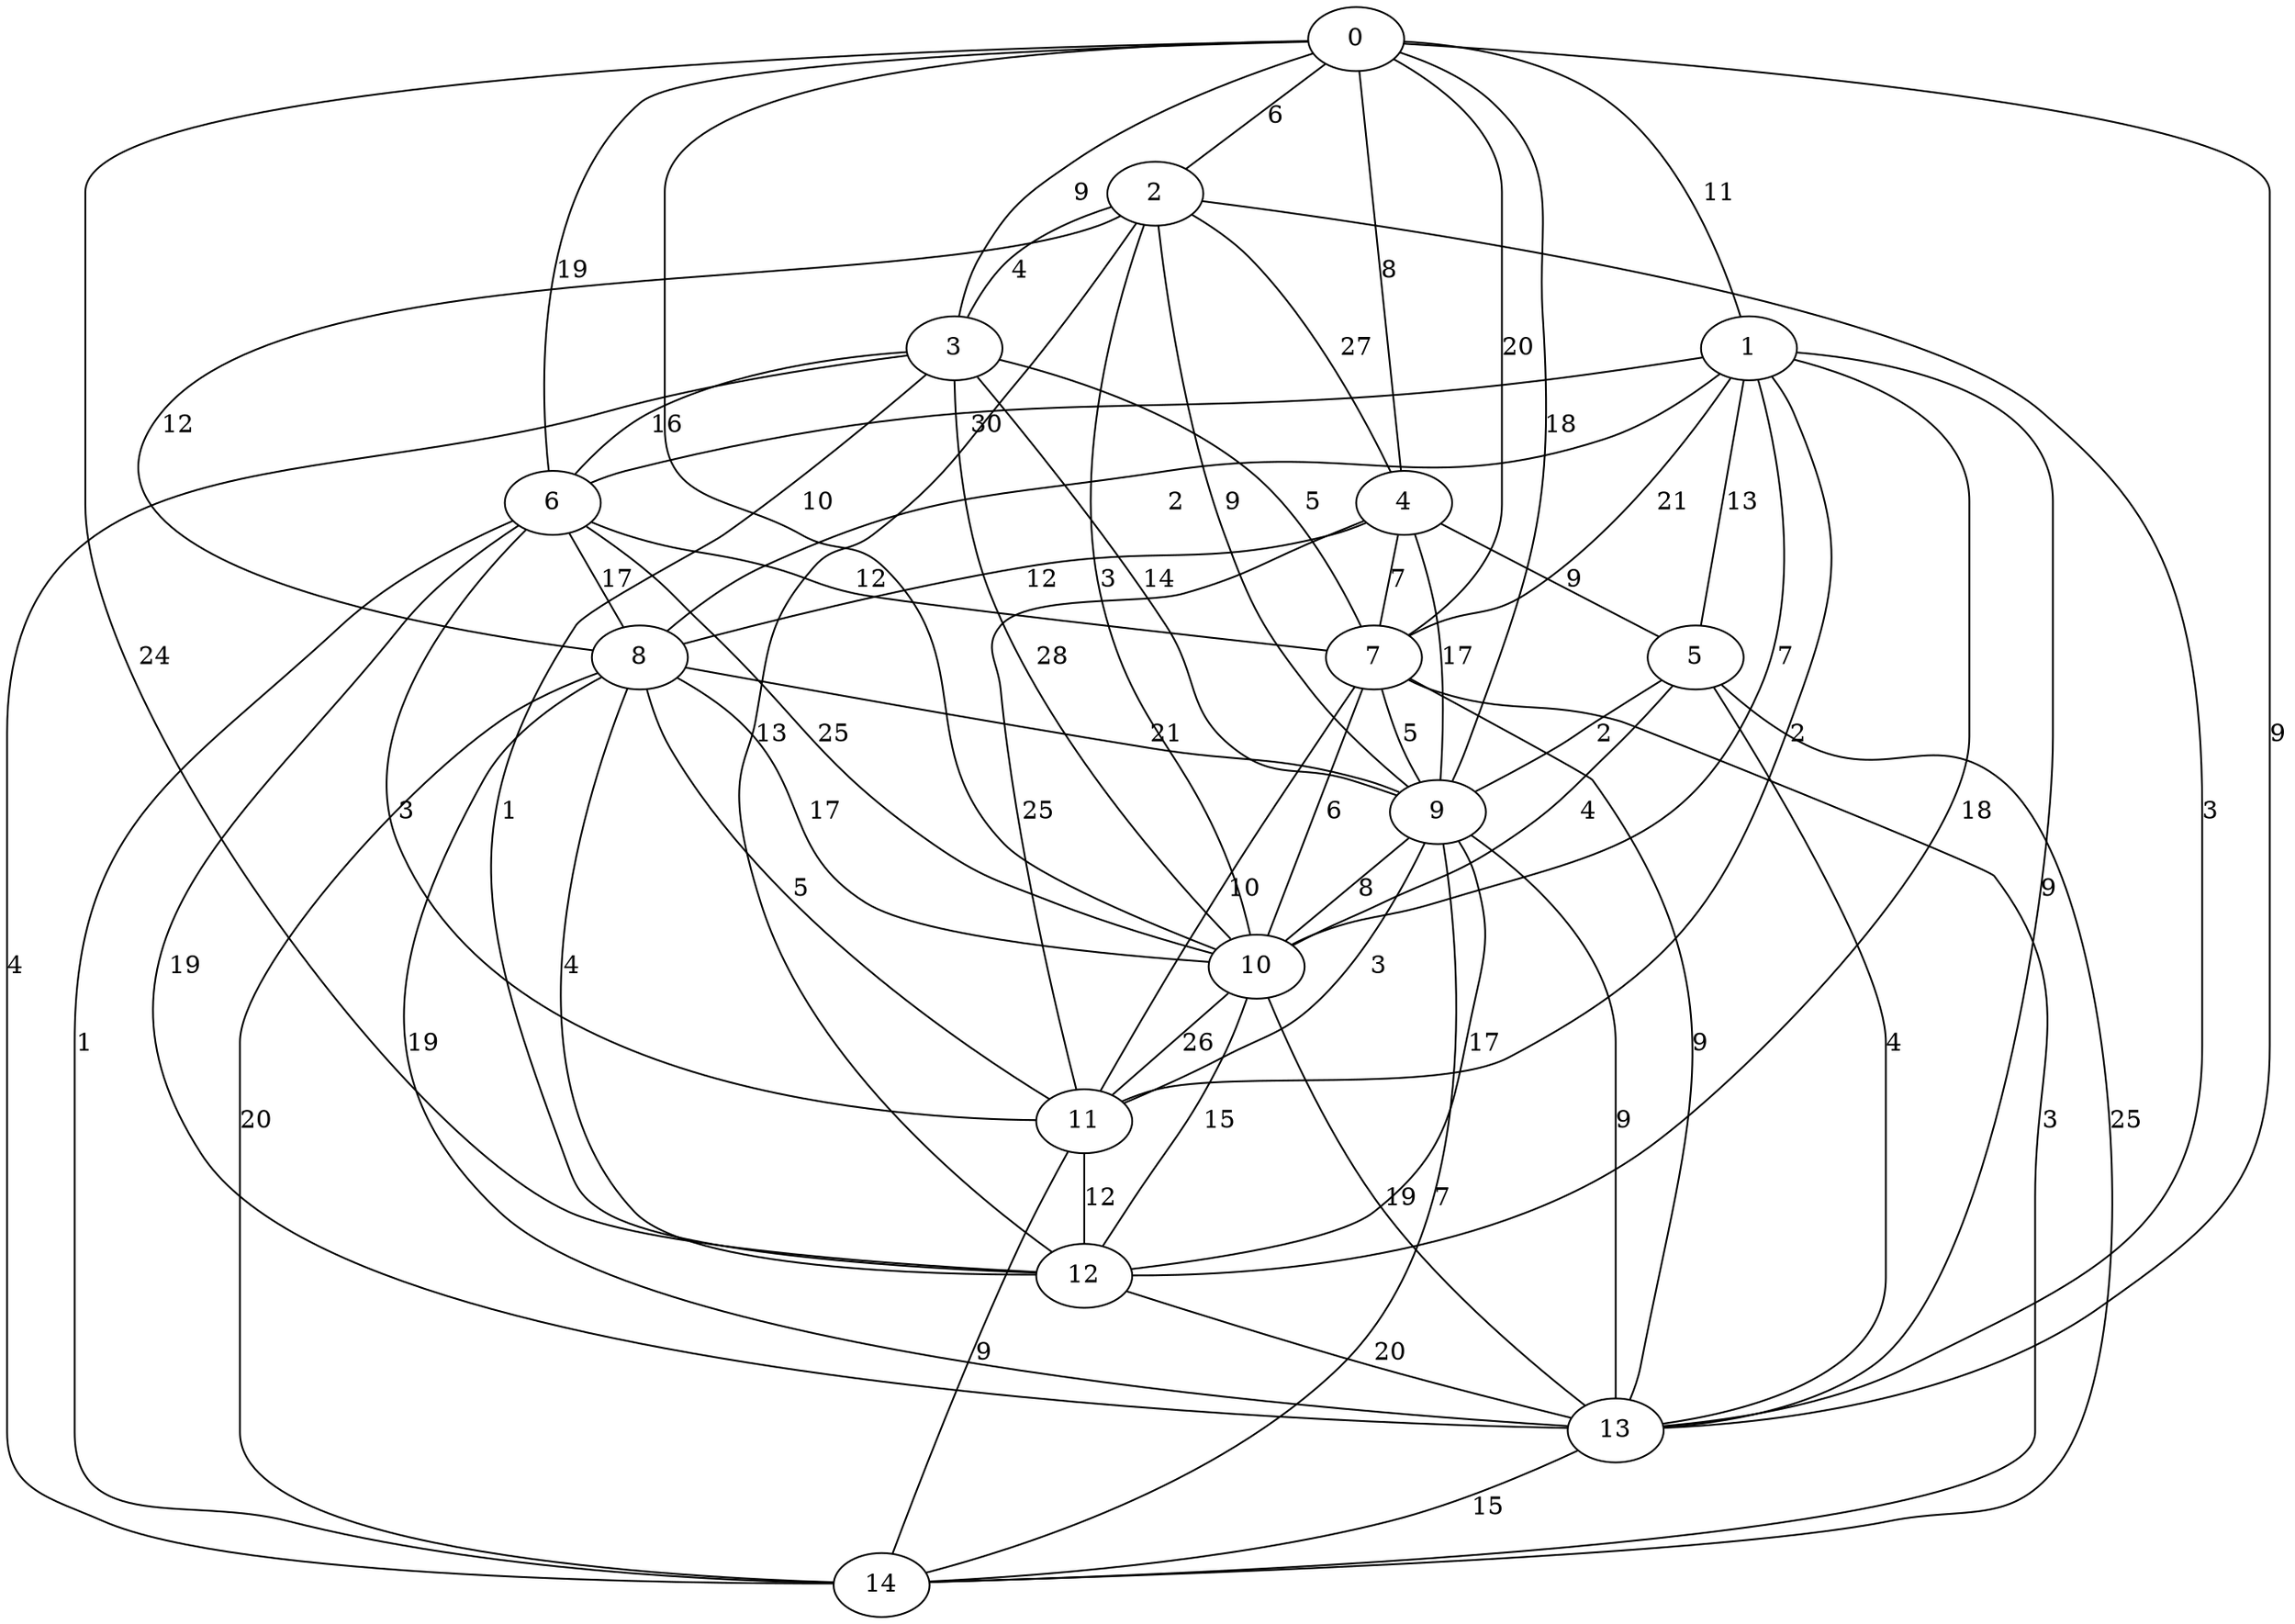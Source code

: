 graph Homework3 {
	3 -- 12 [ label=1 ];
	6 -- 14 [ label=1 ];
	1 -- 8 [ label=2 ];
	1 -- 11 [ label=2 ];
	5 -- 9 [ label=2 ];
	2 -- 10 [ label=3 ];
	2 -- 13 [ label=3 ];
	6 -- 11 [ label=3 ];
	7 -- 14 [ label=3 ];
	9 -- 11 [ label=3 ];
	2 -- 3 [ label=4 ];
	3 -- 14 [ label=4 ];
	5 -- 10 [ label=4 ];
	5 -- 13 [ label=4 ];
	8 -- 12 [ label=4 ];
	3 -- 7 [ label=5 ];
	7 -- 9 [ label=5 ];
	8 -- 11 [ label=5 ];
	0 -- 2 [ label=6 ];
	7 -- 10 [ label=6 ];
	1 -- 10 [ label=7 ];
	4 -- 7 [ label=7 ];
	9 -- 14 [ label=7 ];
	0 -- 4 [ label=8 ];
	9 -- 10 [ label=8 ];
	0 -- 3 [ label=9 ];
	0 -- 13 [ label=9 ];
	1 -- 13 [ label=9 ];
	2 -- 9 [ label=9 ];
	4 -- 5 [ label=9 ];
	7 -- 13 [ label=9 ];
	9 -- 13 [ label=9 ];
	11 -- 14 [ label=9 ];
	0 -- 10 [ label=10 ];
	7 -- 11 [ label=10 ];
	0 -- 1 [ label=11 ];
	2 -- 8 [ label=12 ];
	4 -- 8 [ label=12 ];
	6 -- 7 [ label=12 ];
	11 -- 12 [ label=12 ];
	1 -- 5 [ label=13 ];
	2 -- 12 [ label=13 ];
	3 -- 9 [ label=14 ];
	10 -- 12 [ label=15 ];
	13 -- 14 [ label=15 ];
	3 -- 6 [ label=16 ];
	4 -- 9 [ label=17 ];
	6 -- 8 [ label=17 ];
	8 -- 10 [ label=17 ];
	9 -- 12 [ label=17 ];
	0 -- 9 [ label=18 ];
	1 -- 12 [ label=18 ];
	0 -- 6 [ label=19 ];
	6 -- 13 [ label=19 ];
	8 -- 13 [ label=19 ];
	10 -- 13 [ label=19 ];
	0 -- 7 [ label=20 ];
	8 -- 14 [ label=20 ];
	12 -- 13 [ label=20 ];
	1 -- 7 [ label=21 ];
	8 -- 9 [ label=21 ];
	0 -- 12 [ label=24 ];
	4 -- 11 [ label=25 ];
	5 -- 14 [ label=25 ];
	6 -- 10 [ label=25 ];
	10 -- 11 [ label=26 ];
	2 -- 4 [ label=27 ];
	3 -- 10 [ label=28 ];
	1 -- 6 [ label=30 ];
}
